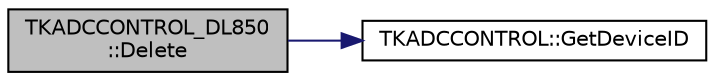 digraph "TKADCCONTROL_DL850::Delete"
{
  edge [fontname="Helvetica",fontsize="10",labelfontname="Helvetica",labelfontsize="10"];
  node [fontname="Helvetica",fontsize="10",shape=record];
  rankdir="LR";
  Node0 [label="TKADCCONTROL_DL850\l::Delete",height=0.2,width=0.4,color="black", fillcolor="grey75", style="filled", fontcolor="black"];
  Node0 -> Node1 [color="midnightblue",fontsize="10",style="solid",fontname="Helvetica"];
  Node1 [label="TKADCCONTROL::GetDeviceID",height=0.2,width=0.4,color="black", fillcolor="white", style="filled",URL="$class_t_k_a_d_c_c_o_n_t_r_o_l.html#a63b5da1398f6374705bb5b906e7d23b8"];
}
